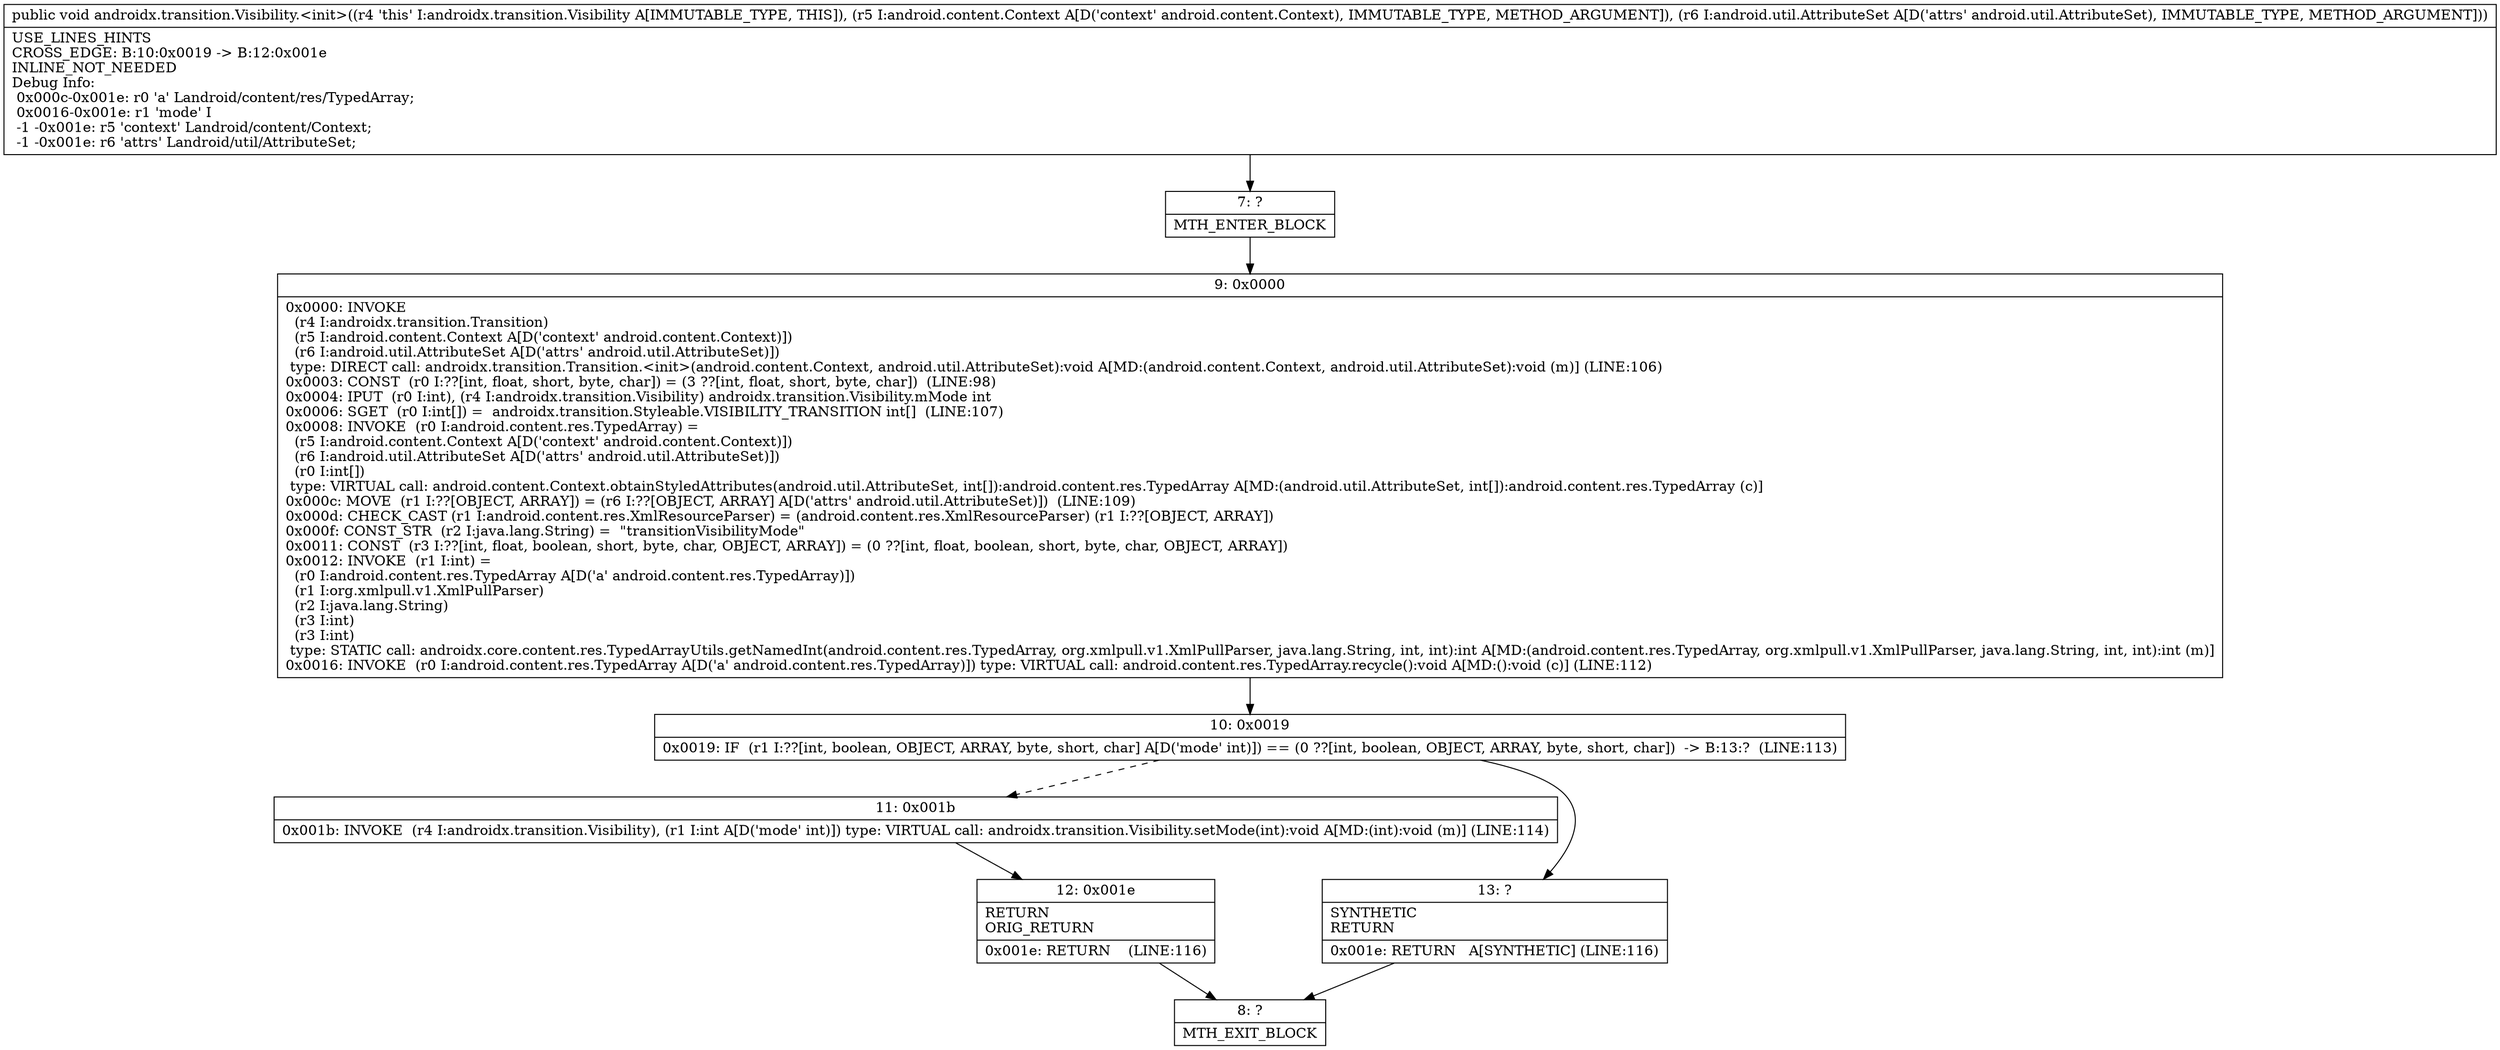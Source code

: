 digraph "CFG forandroidx.transition.Visibility.\<init\>(Landroid\/content\/Context;Landroid\/util\/AttributeSet;)V" {
Node_7 [shape=record,label="{7\:\ ?|MTH_ENTER_BLOCK\l}"];
Node_9 [shape=record,label="{9\:\ 0x0000|0x0000: INVOKE  \l  (r4 I:androidx.transition.Transition)\l  (r5 I:android.content.Context A[D('context' android.content.Context)])\l  (r6 I:android.util.AttributeSet A[D('attrs' android.util.AttributeSet)])\l type: DIRECT call: androidx.transition.Transition.\<init\>(android.content.Context, android.util.AttributeSet):void A[MD:(android.content.Context, android.util.AttributeSet):void (m)] (LINE:106)\l0x0003: CONST  (r0 I:??[int, float, short, byte, char]) = (3 ??[int, float, short, byte, char])  (LINE:98)\l0x0004: IPUT  (r0 I:int), (r4 I:androidx.transition.Visibility) androidx.transition.Visibility.mMode int \l0x0006: SGET  (r0 I:int[]) =  androidx.transition.Styleable.VISIBILITY_TRANSITION int[]  (LINE:107)\l0x0008: INVOKE  (r0 I:android.content.res.TypedArray) = \l  (r5 I:android.content.Context A[D('context' android.content.Context)])\l  (r6 I:android.util.AttributeSet A[D('attrs' android.util.AttributeSet)])\l  (r0 I:int[])\l type: VIRTUAL call: android.content.Context.obtainStyledAttributes(android.util.AttributeSet, int[]):android.content.res.TypedArray A[MD:(android.util.AttributeSet, int[]):android.content.res.TypedArray (c)]\l0x000c: MOVE  (r1 I:??[OBJECT, ARRAY]) = (r6 I:??[OBJECT, ARRAY] A[D('attrs' android.util.AttributeSet)])  (LINE:109)\l0x000d: CHECK_CAST (r1 I:android.content.res.XmlResourceParser) = (android.content.res.XmlResourceParser) (r1 I:??[OBJECT, ARRAY]) \l0x000f: CONST_STR  (r2 I:java.lang.String) =  \"transitionVisibilityMode\" \l0x0011: CONST  (r3 I:??[int, float, boolean, short, byte, char, OBJECT, ARRAY]) = (0 ??[int, float, boolean, short, byte, char, OBJECT, ARRAY]) \l0x0012: INVOKE  (r1 I:int) = \l  (r0 I:android.content.res.TypedArray A[D('a' android.content.res.TypedArray)])\l  (r1 I:org.xmlpull.v1.XmlPullParser)\l  (r2 I:java.lang.String)\l  (r3 I:int)\l  (r3 I:int)\l type: STATIC call: androidx.core.content.res.TypedArrayUtils.getNamedInt(android.content.res.TypedArray, org.xmlpull.v1.XmlPullParser, java.lang.String, int, int):int A[MD:(android.content.res.TypedArray, org.xmlpull.v1.XmlPullParser, java.lang.String, int, int):int (m)]\l0x0016: INVOKE  (r0 I:android.content.res.TypedArray A[D('a' android.content.res.TypedArray)]) type: VIRTUAL call: android.content.res.TypedArray.recycle():void A[MD:():void (c)] (LINE:112)\l}"];
Node_10 [shape=record,label="{10\:\ 0x0019|0x0019: IF  (r1 I:??[int, boolean, OBJECT, ARRAY, byte, short, char] A[D('mode' int)]) == (0 ??[int, boolean, OBJECT, ARRAY, byte, short, char])  \-\> B:13:?  (LINE:113)\l}"];
Node_11 [shape=record,label="{11\:\ 0x001b|0x001b: INVOKE  (r4 I:androidx.transition.Visibility), (r1 I:int A[D('mode' int)]) type: VIRTUAL call: androidx.transition.Visibility.setMode(int):void A[MD:(int):void (m)] (LINE:114)\l}"];
Node_12 [shape=record,label="{12\:\ 0x001e|RETURN\lORIG_RETURN\l|0x001e: RETURN    (LINE:116)\l}"];
Node_8 [shape=record,label="{8\:\ ?|MTH_EXIT_BLOCK\l}"];
Node_13 [shape=record,label="{13\:\ ?|SYNTHETIC\lRETURN\l|0x001e: RETURN   A[SYNTHETIC] (LINE:116)\l}"];
MethodNode[shape=record,label="{public void androidx.transition.Visibility.\<init\>((r4 'this' I:androidx.transition.Visibility A[IMMUTABLE_TYPE, THIS]), (r5 I:android.content.Context A[D('context' android.content.Context), IMMUTABLE_TYPE, METHOD_ARGUMENT]), (r6 I:android.util.AttributeSet A[D('attrs' android.util.AttributeSet), IMMUTABLE_TYPE, METHOD_ARGUMENT]))  | USE_LINES_HINTS\lCROSS_EDGE: B:10:0x0019 \-\> B:12:0x001e\lINLINE_NOT_NEEDED\lDebug Info:\l  0x000c\-0x001e: r0 'a' Landroid\/content\/res\/TypedArray;\l  0x0016\-0x001e: r1 'mode' I\l  \-1 \-0x001e: r5 'context' Landroid\/content\/Context;\l  \-1 \-0x001e: r6 'attrs' Landroid\/util\/AttributeSet;\l}"];
MethodNode -> Node_7;Node_7 -> Node_9;
Node_9 -> Node_10;
Node_10 -> Node_11[style=dashed];
Node_10 -> Node_13;
Node_11 -> Node_12;
Node_12 -> Node_8;
Node_13 -> Node_8;
}

